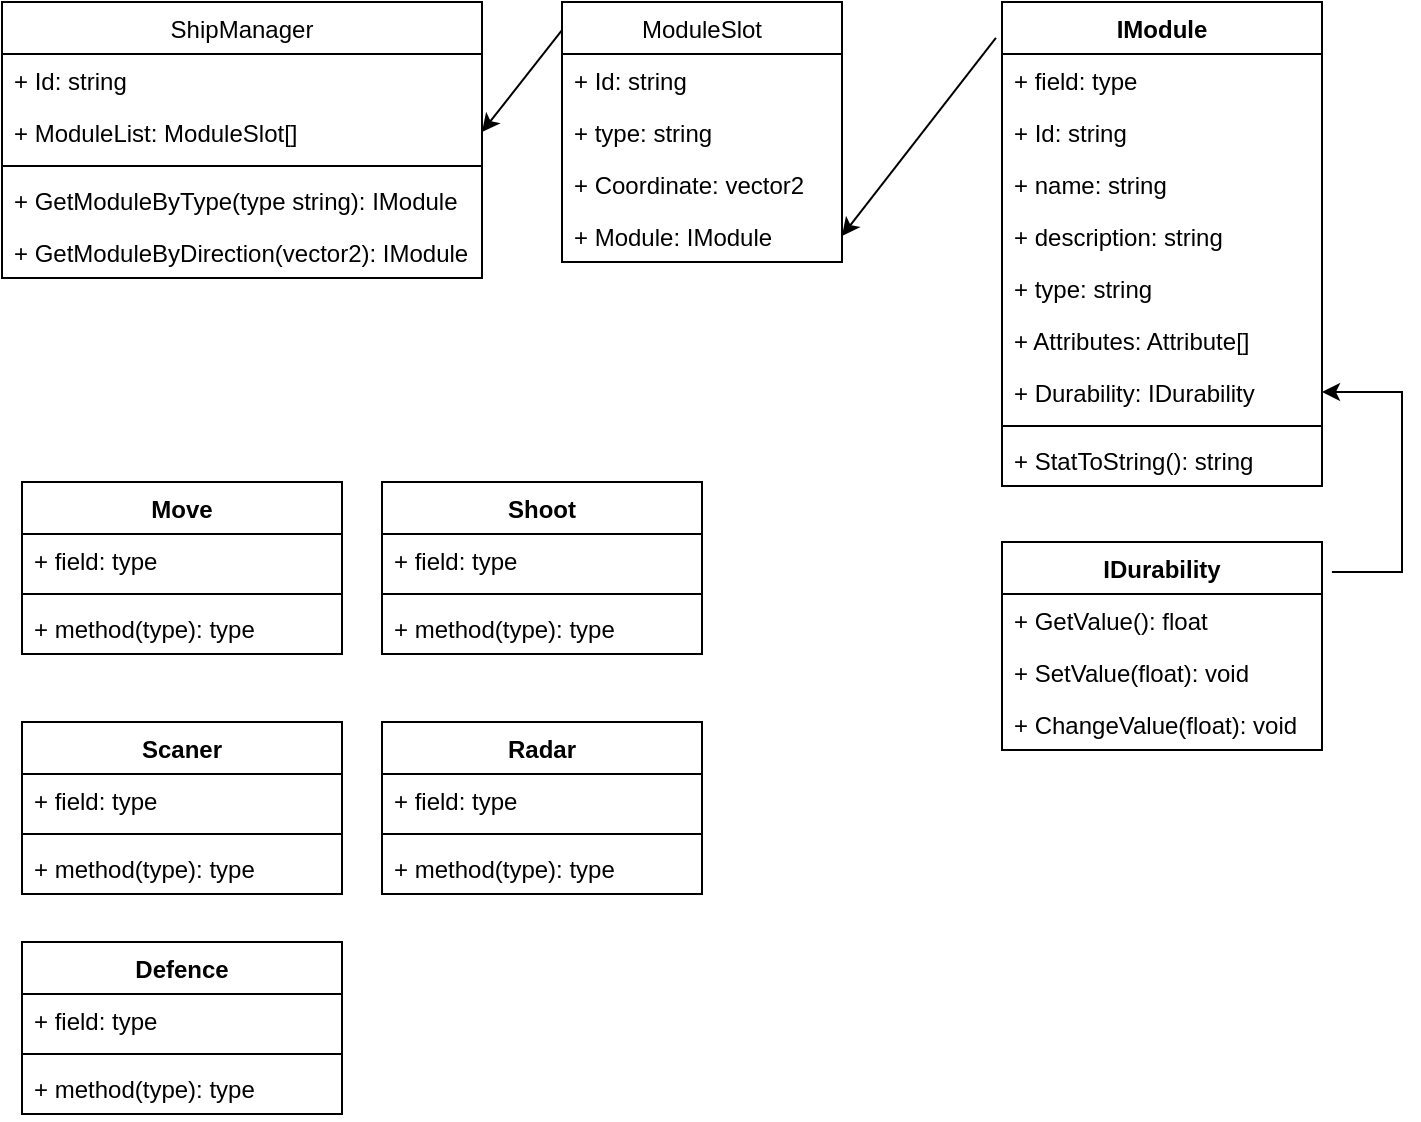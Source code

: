<mxfile version="20.2.6" type="device"><diagram id="h1f6Gbi_fEAbV9v3CQtl" name="Страница 1"><mxGraphModel dx="1422" dy="786" grid="1" gridSize="10" guides="1" tooltips="1" connect="1" arrows="1" fold="1" page="1" pageScale="1" pageWidth="827" pageHeight="1169" math="0" shadow="0"><root><mxCell id="0"/><mxCell id="1" parent="0"/><mxCell id="J318WtZrSkKlBDdue0XG-1" value="ShipManager" style="swimlane;fontStyle=0;childLayout=stackLayout;horizontal=1;startSize=26;fillColor=none;horizontalStack=0;resizeParent=1;resizeParentMax=0;resizeLast=0;collapsible=1;marginBottom=0;" parent="1" vertex="1"><mxGeometry x="30" y="40" width="240" height="138" as="geometry"/></mxCell><mxCell id="J318WtZrSkKlBDdue0XG-28" value="+ Id: string" style="text;strokeColor=none;fillColor=none;align=left;verticalAlign=top;spacingLeft=4;spacingRight=4;overflow=hidden;rotatable=0;points=[[0,0.5],[1,0.5]];portConstraint=eastwest;" parent="J318WtZrSkKlBDdue0XG-1" vertex="1"><mxGeometry y="26" width="240" height="26" as="geometry"/></mxCell><mxCell id="J318WtZrSkKlBDdue0XG-2" value="+ ModuleList: ModuleSlot[]" style="text;strokeColor=none;fillColor=none;align=left;verticalAlign=top;spacingLeft=4;spacingRight=4;overflow=hidden;rotatable=0;points=[[0,0.5],[1,0.5]];portConstraint=eastwest;" parent="J318WtZrSkKlBDdue0XG-1" vertex="1"><mxGeometry y="52" width="240" height="26" as="geometry"/></mxCell><mxCell id="J318WtZrSkKlBDdue0XG-29" value="" style="line;strokeWidth=1;fillColor=none;align=left;verticalAlign=middle;spacingTop=-1;spacingLeft=3;spacingRight=3;rotatable=0;labelPosition=right;points=[];portConstraint=eastwest;" parent="J318WtZrSkKlBDdue0XG-1" vertex="1"><mxGeometry y="78" width="240" height="8" as="geometry"/></mxCell><mxCell id="J318WtZrSkKlBDdue0XG-30" value="+ GetModuleByType(type string): IModule" style="text;strokeColor=none;fillColor=none;align=left;verticalAlign=top;spacingLeft=4;spacingRight=4;overflow=hidden;rotatable=0;points=[[0,0.5],[1,0.5]];portConstraint=eastwest;" parent="J318WtZrSkKlBDdue0XG-1" vertex="1"><mxGeometry y="86" width="240" height="26" as="geometry"/></mxCell><mxCell id="J318WtZrSkKlBDdue0XG-31" value="+ GetModuleByDirection(vector2): IModule" style="text;strokeColor=none;fillColor=none;align=left;verticalAlign=top;spacingLeft=4;spacingRight=4;overflow=hidden;rotatable=0;points=[[0,0.5],[1,0.5]];portConstraint=eastwest;" parent="J318WtZrSkKlBDdue0XG-1" vertex="1"><mxGeometry y="112" width="240" height="26" as="geometry"/></mxCell><mxCell id="J318WtZrSkKlBDdue0XG-5" value="ModuleSlot" style="swimlane;fontStyle=0;childLayout=stackLayout;horizontal=1;startSize=26;fillColor=none;horizontalStack=0;resizeParent=1;resizeParentMax=0;resizeLast=0;collapsible=1;marginBottom=0;" parent="1" vertex="1"><mxGeometry x="310" y="40" width="140" height="130" as="geometry"/></mxCell><mxCell id="J318WtZrSkKlBDdue0XG-6" value="+ Id: string" style="text;strokeColor=none;fillColor=none;align=left;verticalAlign=top;spacingLeft=4;spacingRight=4;overflow=hidden;rotatable=0;points=[[0,0.5],[1,0.5]];portConstraint=eastwest;" parent="J318WtZrSkKlBDdue0XG-5" vertex="1"><mxGeometry y="26" width="140" height="26" as="geometry"/></mxCell><mxCell id="J318WtZrSkKlBDdue0XG-7" value="+ type: string" style="text;strokeColor=none;fillColor=none;align=left;verticalAlign=top;spacingLeft=4;spacingRight=4;overflow=hidden;rotatable=0;points=[[0,0.5],[1,0.5]];portConstraint=eastwest;" parent="J318WtZrSkKlBDdue0XG-5" vertex="1"><mxGeometry y="52" width="140" height="26" as="geometry"/></mxCell><mxCell id="J318WtZrSkKlBDdue0XG-8" value="+ Coordinate: vector2" style="text;strokeColor=none;fillColor=none;align=left;verticalAlign=top;spacingLeft=4;spacingRight=4;overflow=hidden;rotatable=0;points=[[0,0.5],[1,0.5]];portConstraint=eastwest;" parent="J318WtZrSkKlBDdue0XG-5" vertex="1"><mxGeometry y="78" width="140" height="26" as="geometry"/></mxCell><mxCell id="J318WtZrSkKlBDdue0XG-9" value="+ Module: IModule" style="text;strokeColor=none;fillColor=none;align=left;verticalAlign=top;spacingLeft=4;spacingRight=4;overflow=hidden;rotatable=0;points=[[0,0.5],[1,0.5]];portConstraint=eastwest;" parent="J318WtZrSkKlBDdue0XG-5" vertex="1"><mxGeometry y="104" width="140" height="26" as="geometry"/></mxCell><mxCell id="J318WtZrSkKlBDdue0XG-18" value="IModule" style="swimlane;fontStyle=1;align=center;verticalAlign=top;childLayout=stackLayout;horizontal=1;startSize=26;horizontalStack=0;resizeParent=1;resizeParentMax=0;resizeLast=0;collapsible=1;marginBottom=0;" parent="1" vertex="1"><mxGeometry x="530" y="40" width="160" height="242" as="geometry"/></mxCell><mxCell id="J318WtZrSkKlBDdue0XG-19" value="+ field: type" style="text;strokeColor=none;fillColor=none;align=left;verticalAlign=top;spacingLeft=4;spacingRight=4;overflow=hidden;rotatable=0;points=[[0,0.5],[1,0.5]];portConstraint=eastwest;" parent="J318WtZrSkKlBDdue0XG-18" vertex="1"><mxGeometry y="26" width="160" height="26" as="geometry"/></mxCell><mxCell id="J318WtZrSkKlBDdue0XG-22" value="+ Id: string&#10;" style="text;strokeColor=none;fillColor=none;align=left;verticalAlign=top;spacingLeft=4;spacingRight=4;overflow=hidden;rotatable=0;points=[[0,0.5],[1,0.5]];portConstraint=eastwest;" parent="J318WtZrSkKlBDdue0XG-18" vertex="1"><mxGeometry y="52" width="160" height="26" as="geometry"/></mxCell><mxCell id="J318WtZrSkKlBDdue0XG-23" value="+ name: string" style="text;strokeColor=none;fillColor=none;align=left;verticalAlign=top;spacingLeft=4;spacingRight=4;overflow=hidden;rotatable=0;points=[[0,0.5],[1,0.5]];portConstraint=eastwest;" parent="J318WtZrSkKlBDdue0XG-18" vertex="1"><mxGeometry y="78" width="160" height="26" as="geometry"/></mxCell><mxCell id="J318WtZrSkKlBDdue0XG-24" value="+ description: string" style="text;strokeColor=none;fillColor=none;align=left;verticalAlign=top;spacingLeft=4;spacingRight=4;overflow=hidden;rotatable=0;points=[[0,0.5],[1,0.5]];portConstraint=eastwest;" parent="J318WtZrSkKlBDdue0XG-18" vertex="1"><mxGeometry y="104" width="160" height="26" as="geometry"/></mxCell><mxCell id="J318WtZrSkKlBDdue0XG-25" value="+ type: string" style="text;strokeColor=none;fillColor=none;align=left;verticalAlign=top;spacingLeft=4;spacingRight=4;overflow=hidden;rotatable=0;points=[[0,0.5],[1,0.5]];portConstraint=eastwest;" parent="J318WtZrSkKlBDdue0XG-18" vertex="1"><mxGeometry y="130" width="160" height="26" as="geometry"/></mxCell><mxCell id="J318WtZrSkKlBDdue0XG-26" value="+ Attributes: Attribute[]" style="text;strokeColor=none;fillColor=none;align=left;verticalAlign=top;spacingLeft=4;spacingRight=4;overflow=hidden;rotatable=0;points=[[0,0.5],[1,0.5]];portConstraint=eastwest;" parent="J318WtZrSkKlBDdue0XG-18" vertex="1"><mxGeometry y="156" width="160" height="26" as="geometry"/></mxCell><mxCell id="J318WtZrSkKlBDdue0XG-16" value="+ Durability: IDurability" style="text;strokeColor=none;fillColor=none;align=left;verticalAlign=top;spacingLeft=4;spacingRight=4;overflow=hidden;rotatable=0;points=[[0,0.5],[1,0.5]];portConstraint=eastwest;" parent="J318WtZrSkKlBDdue0XG-18" vertex="1"><mxGeometry y="182" width="160" height="26" as="geometry"/></mxCell><mxCell id="J318WtZrSkKlBDdue0XG-20" value="" style="line;strokeWidth=1;fillColor=none;align=left;verticalAlign=middle;spacingTop=-1;spacingLeft=3;spacingRight=3;rotatable=0;labelPosition=right;points=[];portConstraint=eastwest;" parent="J318WtZrSkKlBDdue0XG-18" vertex="1"><mxGeometry y="208" width="160" height="8" as="geometry"/></mxCell><mxCell id="J318WtZrSkKlBDdue0XG-21" value="+ StatToString(): string" style="text;strokeColor=none;fillColor=none;align=left;verticalAlign=top;spacingLeft=4;spacingRight=4;overflow=hidden;rotatable=0;points=[[0,0.5],[1,0.5]];portConstraint=eastwest;" parent="J318WtZrSkKlBDdue0XG-18" vertex="1"><mxGeometry y="216" width="160" height="26" as="geometry"/></mxCell><mxCell id="J318WtZrSkKlBDdue0XG-32" value="IDurability" style="swimlane;fontStyle=1;align=center;verticalAlign=top;childLayout=stackLayout;horizontal=1;startSize=26;horizontalStack=0;resizeParent=1;resizeParentMax=0;resizeLast=0;collapsible=1;marginBottom=0;" parent="1" vertex="1"><mxGeometry x="530" y="310" width="160" height="104" as="geometry"/></mxCell><mxCell id="J318WtZrSkKlBDdue0XG-35" value="+ GetValue(): float" style="text;strokeColor=none;fillColor=none;align=left;verticalAlign=top;spacingLeft=4;spacingRight=4;overflow=hidden;rotatable=0;points=[[0,0.5],[1,0.5]];portConstraint=eastwest;" parent="J318WtZrSkKlBDdue0XG-32" vertex="1"><mxGeometry y="26" width="160" height="26" as="geometry"/></mxCell><mxCell id="J318WtZrSkKlBDdue0XG-36" value="+ SetValue(float): void" style="text;strokeColor=none;fillColor=none;align=left;verticalAlign=top;spacingLeft=4;spacingRight=4;overflow=hidden;rotatable=0;points=[[0,0.5],[1,0.5]];portConstraint=eastwest;" parent="J318WtZrSkKlBDdue0XG-32" vertex="1"><mxGeometry y="52" width="160" height="26" as="geometry"/></mxCell><mxCell id="J318WtZrSkKlBDdue0XG-37" value="+ ChangeValue(float): void" style="text;strokeColor=none;fillColor=none;align=left;verticalAlign=top;spacingLeft=4;spacingRight=4;overflow=hidden;rotatable=0;points=[[0,0.5],[1,0.5]];portConstraint=eastwest;" parent="J318WtZrSkKlBDdue0XG-32" vertex="1"><mxGeometry y="78" width="160" height="26" as="geometry"/></mxCell><mxCell id="J318WtZrSkKlBDdue0XG-39" value="" style="endArrow=classic;html=1;rounded=0;exitX=0;exitY=0.108;exitDx=0;exitDy=0;exitPerimeter=0;entryX=1;entryY=0.5;entryDx=0;entryDy=0;" parent="1" source="J318WtZrSkKlBDdue0XG-5" target="J318WtZrSkKlBDdue0XG-2" edge="1"><mxGeometry width="50" height="50" relative="1" as="geometry"><mxPoint x="390" y="230" as="sourcePoint"/><mxPoint x="440" y="180" as="targetPoint"/></mxGeometry></mxCell><mxCell id="J318WtZrSkKlBDdue0XG-40" value="" style="endArrow=classic;html=1;rounded=0;exitX=-0.019;exitY=0.074;exitDx=0;exitDy=0;exitPerimeter=0;entryX=1;entryY=0.5;entryDx=0;entryDy=0;" parent="1" source="J318WtZrSkKlBDdue0XG-18" target="J318WtZrSkKlBDdue0XG-9" edge="1"><mxGeometry width="50" height="50" relative="1" as="geometry"><mxPoint x="390" y="230" as="sourcePoint"/><mxPoint x="440" y="180" as="targetPoint"/></mxGeometry></mxCell><mxCell id="J318WtZrSkKlBDdue0XG-41" value="" style="endArrow=classic;html=1;rounded=0;exitX=1.031;exitY=0.144;exitDx=0;exitDy=0;exitPerimeter=0;entryX=1;entryY=0.5;entryDx=0;entryDy=0;" parent="1" source="J318WtZrSkKlBDdue0XG-32" target="J318WtZrSkKlBDdue0XG-16" edge="1"><mxGeometry width="50" height="50" relative="1" as="geometry"><mxPoint x="390" y="230" as="sourcePoint"/><mxPoint x="440" y="180" as="targetPoint"/><Array as="points"><mxPoint x="730" y="325"/><mxPoint x="730" y="235"/></Array></mxGeometry></mxCell><mxCell id="J318WtZrSkKlBDdue0XG-42" value="Move" style="swimlane;fontStyle=1;align=center;verticalAlign=top;childLayout=stackLayout;horizontal=1;startSize=26;horizontalStack=0;resizeParent=1;resizeParentMax=0;resizeLast=0;collapsible=1;marginBottom=0;" parent="1" vertex="1"><mxGeometry x="40" y="280" width="160" height="86" as="geometry"/></mxCell><mxCell id="J318WtZrSkKlBDdue0XG-43" value="+ field: type" style="text;strokeColor=none;fillColor=none;align=left;verticalAlign=top;spacingLeft=4;spacingRight=4;overflow=hidden;rotatable=0;points=[[0,0.5],[1,0.5]];portConstraint=eastwest;" parent="J318WtZrSkKlBDdue0XG-42" vertex="1"><mxGeometry y="26" width="160" height="26" as="geometry"/></mxCell><mxCell id="J318WtZrSkKlBDdue0XG-44" value="" style="line;strokeWidth=1;fillColor=none;align=left;verticalAlign=middle;spacingTop=-1;spacingLeft=3;spacingRight=3;rotatable=0;labelPosition=right;points=[];portConstraint=eastwest;" parent="J318WtZrSkKlBDdue0XG-42" vertex="1"><mxGeometry y="52" width="160" height="8" as="geometry"/></mxCell><mxCell id="J318WtZrSkKlBDdue0XG-45" value="+ method(type): type" style="text;strokeColor=none;fillColor=none;align=left;verticalAlign=top;spacingLeft=4;spacingRight=4;overflow=hidden;rotatable=0;points=[[0,0.5],[1,0.5]];portConstraint=eastwest;" parent="J318WtZrSkKlBDdue0XG-42" vertex="1"><mxGeometry y="60" width="160" height="26" as="geometry"/></mxCell><mxCell id="J318WtZrSkKlBDdue0XG-46" value="Shoot" style="swimlane;fontStyle=1;align=center;verticalAlign=top;childLayout=stackLayout;horizontal=1;startSize=26;horizontalStack=0;resizeParent=1;resizeParentMax=0;resizeLast=0;collapsible=1;marginBottom=0;" parent="1" vertex="1"><mxGeometry x="220" y="280" width="160" height="86" as="geometry"/></mxCell><mxCell id="J318WtZrSkKlBDdue0XG-47" value="+ field: type" style="text;strokeColor=none;fillColor=none;align=left;verticalAlign=top;spacingLeft=4;spacingRight=4;overflow=hidden;rotatable=0;points=[[0,0.5],[1,0.5]];portConstraint=eastwest;" parent="J318WtZrSkKlBDdue0XG-46" vertex="1"><mxGeometry y="26" width="160" height="26" as="geometry"/></mxCell><mxCell id="J318WtZrSkKlBDdue0XG-48" value="" style="line;strokeWidth=1;fillColor=none;align=left;verticalAlign=middle;spacingTop=-1;spacingLeft=3;spacingRight=3;rotatable=0;labelPosition=right;points=[];portConstraint=eastwest;" parent="J318WtZrSkKlBDdue0XG-46" vertex="1"><mxGeometry y="52" width="160" height="8" as="geometry"/></mxCell><mxCell id="J318WtZrSkKlBDdue0XG-49" value="+ method(type): type" style="text;strokeColor=none;fillColor=none;align=left;verticalAlign=top;spacingLeft=4;spacingRight=4;overflow=hidden;rotatable=0;points=[[0,0.5],[1,0.5]];portConstraint=eastwest;" parent="J318WtZrSkKlBDdue0XG-46" vertex="1"><mxGeometry y="60" width="160" height="26" as="geometry"/></mxCell><mxCell id="J318WtZrSkKlBDdue0XG-50" value="Scaner&#10;" style="swimlane;fontStyle=1;align=center;verticalAlign=top;childLayout=stackLayout;horizontal=1;startSize=26;horizontalStack=0;resizeParent=1;resizeParentMax=0;resizeLast=0;collapsible=1;marginBottom=0;" parent="1" vertex="1"><mxGeometry x="40" y="400" width="160" height="86" as="geometry"/></mxCell><mxCell id="J318WtZrSkKlBDdue0XG-51" value="+ field: type" style="text;strokeColor=none;fillColor=none;align=left;verticalAlign=top;spacingLeft=4;spacingRight=4;overflow=hidden;rotatable=0;points=[[0,0.5],[1,0.5]];portConstraint=eastwest;" parent="J318WtZrSkKlBDdue0XG-50" vertex="1"><mxGeometry y="26" width="160" height="26" as="geometry"/></mxCell><mxCell id="J318WtZrSkKlBDdue0XG-52" value="" style="line;strokeWidth=1;fillColor=none;align=left;verticalAlign=middle;spacingTop=-1;spacingLeft=3;spacingRight=3;rotatable=0;labelPosition=right;points=[];portConstraint=eastwest;" parent="J318WtZrSkKlBDdue0XG-50" vertex="1"><mxGeometry y="52" width="160" height="8" as="geometry"/></mxCell><mxCell id="J318WtZrSkKlBDdue0XG-53" value="+ method(type): type" style="text;strokeColor=none;fillColor=none;align=left;verticalAlign=top;spacingLeft=4;spacingRight=4;overflow=hidden;rotatable=0;points=[[0,0.5],[1,0.5]];portConstraint=eastwest;" parent="J318WtZrSkKlBDdue0XG-50" vertex="1"><mxGeometry y="60" width="160" height="26" as="geometry"/></mxCell><mxCell id="J318WtZrSkKlBDdue0XG-54" value="Radar" style="swimlane;fontStyle=1;align=center;verticalAlign=top;childLayout=stackLayout;horizontal=1;startSize=26;horizontalStack=0;resizeParent=1;resizeParentMax=0;resizeLast=0;collapsible=1;marginBottom=0;" parent="1" vertex="1"><mxGeometry x="220" y="400" width="160" height="86" as="geometry"/></mxCell><mxCell id="J318WtZrSkKlBDdue0XG-55" value="+ field: type" style="text;strokeColor=none;fillColor=none;align=left;verticalAlign=top;spacingLeft=4;spacingRight=4;overflow=hidden;rotatable=0;points=[[0,0.5],[1,0.5]];portConstraint=eastwest;" parent="J318WtZrSkKlBDdue0XG-54" vertex="1"><mxGeometry y="26" width="160" height="26" as="geometry"/></mxCell><mxCell id="J318WtZrSkKlBDdue0XG-56" value="" style="line;strokeWidth=1;fillColor=none;align=left;verticalAlign=middle;spacingTop=-1;spacingLeft=3;spacingRight=3;rotatable=0;labelPosition=right;points=[];portConstraint=eastwest;" parent="J318WtZrSkKlBDdue0XG-54" vertex="1"><mxGeometry y="52" width="160" height="8" as="geometry"/></mxCell><mxCell id="J318WtZrSkKlBDdue0XG-57" value="+ method(type): type" style="text;strokeColor=none;fillColor=none;align=left;verticalAlign=top;spacingLeft=4;spacingRight=4;overflow=hidden;rotatable=0;points=[[0,0.5],[1,0.5]];portConstraint=eastwest;" parent="J318WtZrSkKlBDdue0XG-54" vertex="1"><mxGeometry y="60" width="160" height="26" as="geometry"/></mxCell><mxCell id="J318WtZrSkKlBDdue0XG-58" value="Defence" style="swimlane;fontStyle=1;align=center;verticalAlign=top;childLayout=stackLayout;horizontal=1;startSize=26;horizontalStack=0;resizeParent=1;resizeParentMax=0;resizeLast=0;collapsible=1;marginBottom=0;" parent="1" vertex="1"><mxGeometry x="40" y="510" width="160" height="86" as="geometry"/></mxCell><mxCell id="J318WtZrSkKlBDdue0XG-59" value="+ field: type" style="text;strokeColor=none;fillColor=none;align=left;verticalAlign=top;spacingLeft=4;spacingRight=4;overflow=hidden;rotatable=0;points=[[0,0.5],[1,0.5]];portConstraint=eastwest;" parent="J318WtZrSkKlBDdue0XG-58" vertex="1"><mxGeometry y="26" width="160" height="26" as="geometry"/></mxCell><mxCell id="J318WtZrSkKlBDdue0XG-60" value="" style="line;strokeWidth=1;fillColor=none;align=left;verticalAlign=middle;spacingTop=-1;spacingLeft=3;spacingRight=3;rotatable=0;labelPosition=right;points=[];portConstraint=eastwest;" parent="J318WtZrSkKlBDdue0XG-58" vertex="1"><mxGeometry y="52" width="160" height="8" as="geometry"/></mxCell><mxCell id="J318WtZrSkKlBDdue0XG-61" value="+ method(type): type" style="text;strokeColor=none;fillColor=none;align=left;verticalAlign=top;spacingLeft=4;spacingRight=4;overflow=hidden;rotatable=0;points=[[0,0.5],[1,0.5]];portConstraint=eastwest;" parent="J318WtZrSkKlBDdue0XG-58" vertex="1"><mxGeometry y="60" width="160" height="26" as="geometry"/></mxCell></root></mxGraphModel></diagram></mxfile>
